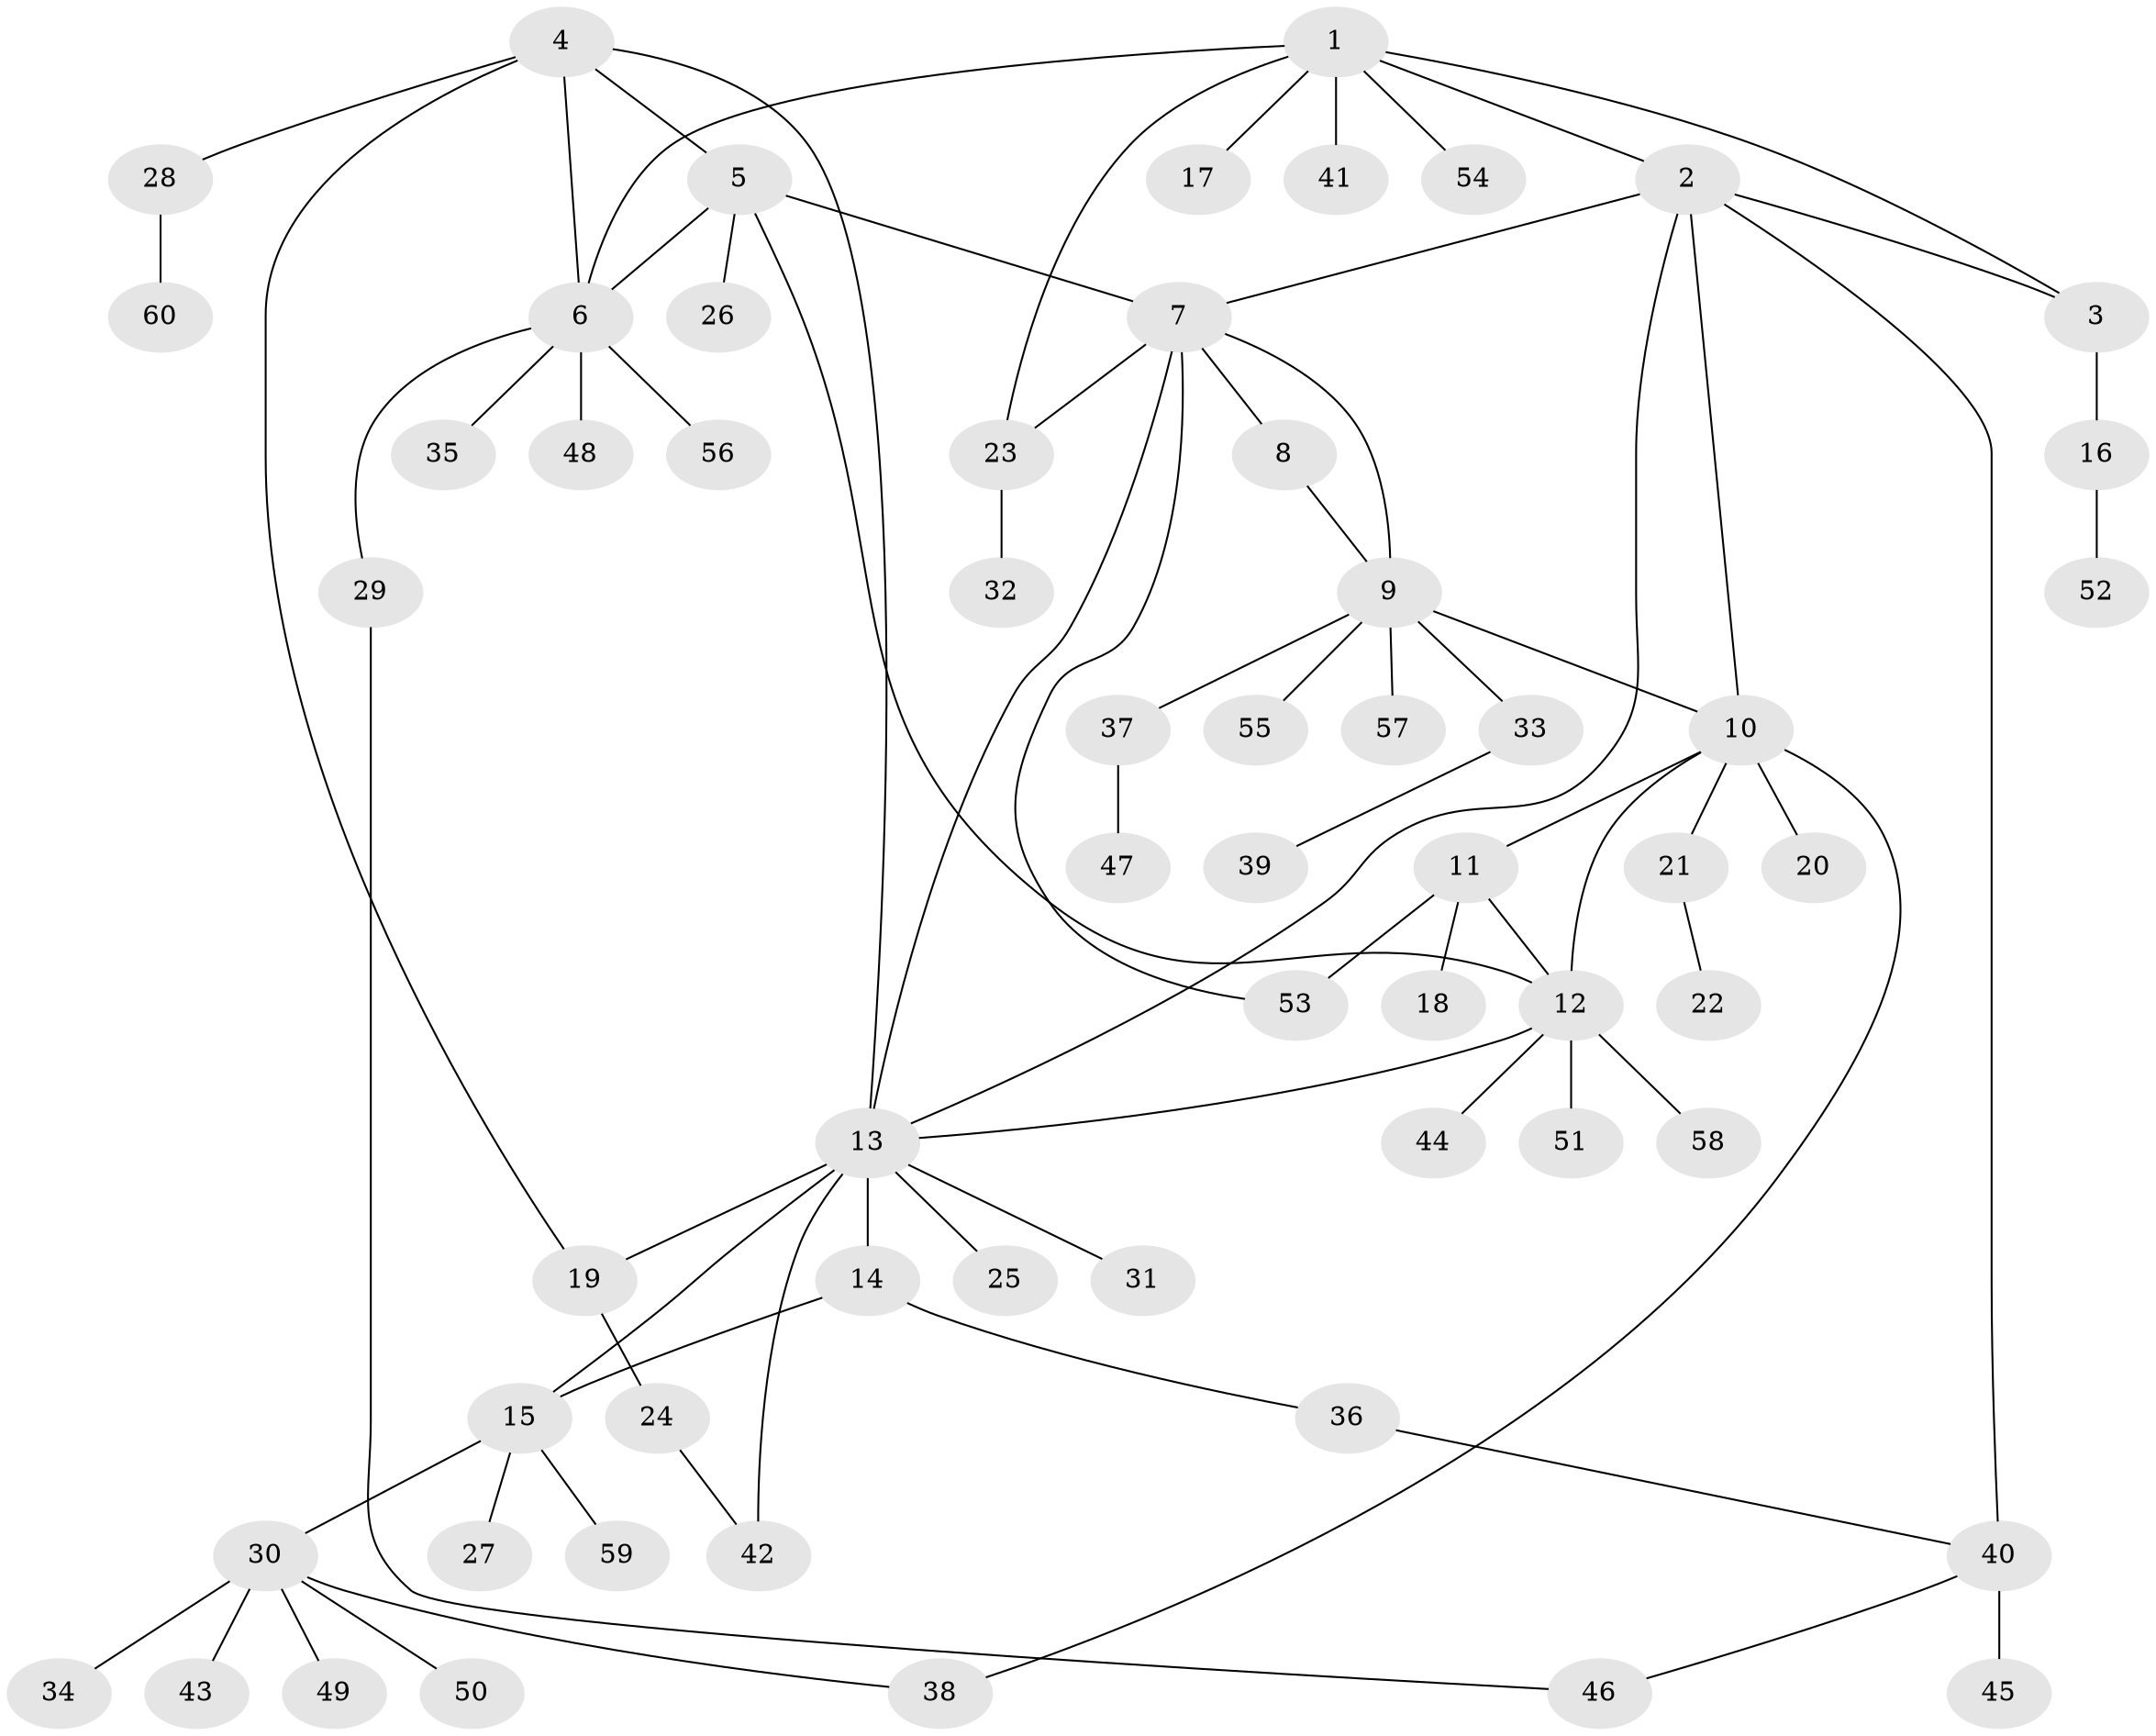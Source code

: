 // coarse degree distribution, {4: 0.16666666666666666, 10: 0.041666666666666664, 3: 0.20833333333333334, 7: 0.041666666666666664, 2: 0.20833333333333334, 5: 0.041666666666666664, 6: 0.08333333333333333, 1: 0.20833333333333334}
// Generated by graph-tools (version 1.1) at 2025/52/03/04/25 22:52:29]
// undirected, 60 vertices, 77 edges
graph export_dot {
  node [color=gray90,style=filled];
  1;
  2;
  3;
  4;
  5;
  6;
  7;
  8;
  9;
  10;
  11;
  12;
  13;
  14;
  15;
  16;
  17;
  18;
  19;
  20;
  21;
  22;
  23;
  24;
  25;
  26;
  27;
  28;
  29;
  30;
  31;
  32;
  33;
  34;
  35;
  36;
  37;
  38;
  39;
  40;
  41;
  42;
  43;
  44;
  45;
  46;
  47;
  48;
  49;
  50;
  51;
  52;
  53;
  54;
  55;
  56;
  57;
  58;
  59;
  60;
  1 -- 2;
  1 -- 3;
  1 -- 6;
  1 -- 17;
  1 -- 23;
  1 -- 41;
  1 -- 54;
  2 -- 3;
  2 -- 7;
  2 -- 10;
  2 -- 13;
  2 -- 40;
  3 -- 16;
  4 -- 5;
  4 -- 6;
  4 -- 13;
  4 -- 19;
  4 -- 28;
  5 -- 6;
  5 -- 7;
  5 -- 12;
  5 -- 26;
  6 -- 29;
  6 -- 35;
  6 -- 48;
  6 -- 56;
  7 -- 8;
  7 -- 9;
  7 -- 13;
  7 -- 23;
  7 -- 53;
  8 -- 9;
  9 -- 10;
  9 -- 33;
  9 -- 37;
  9 -- 55;
  9 -- 57;
  10 -- 11;
  10 -- 12;
  10 -- 20;
  10 -- 21;
  10 -- 38;
  11 -- 12;
  11 -- 18;
  11 -- 53;
  12 -- 13;
  12 -- 44;
  12 -- 51;
  12 -- 58;
  13 -- 14;
  13 -- 15;
  13 -- 19;
  13 -- 25;
  13 -- 31;
  13 -- 42;
  14 -- 15;
  14 -- 36;
  15 -- 27;
  15 -- 30;
  15 -- 59;
  16 -- 52;
  19 -- 24;
  21 -- 22;
  23 -- 32;
  24 -- 42;
  28 -- 60;
  29 -- 46;
  30 -- 34;
  30 -- 38;
  30 -- 43;
  30 -- 49;
  30 -- 50;
  33 -- 39;
  36 -- 40;
  37 -- 47;
  40 -- 45;
  40 -- 46;
}
